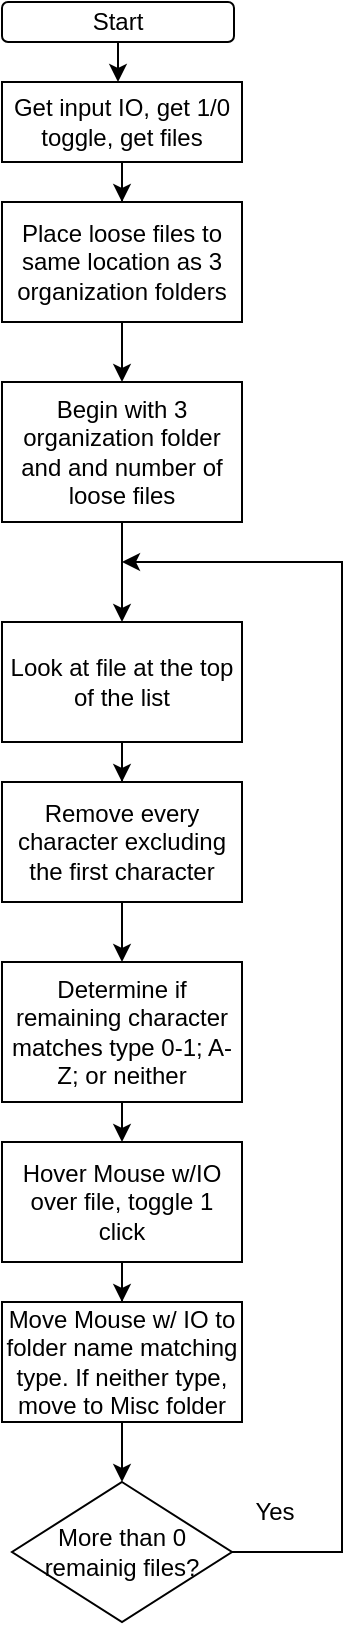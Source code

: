 <mxfile version="22.1.18" type="device">
  <diagram name="Page-1" id="MgNDPnjHiMI8pNKQWRie">
    <mxGraphModel dx="1430" dy="826" grid="1" gridSize="10" guides="1" tooltips="1" connect="1" arrows="1" fold="1" page="1" pageScale="1" pageWidth="827" pageHeight="1169" math="0" shadow="0">
      <root>
        <mxCell id="0" />
        <mxCell id="1" parent="0" />
        <mxCell id="FvkxjbLzrP3y95egPvh6-4" value="" style="edgeStyle=orthogonalEdgeStyle;rounded=0;orthogonalLoop=1;jettySize=auto;html=1;" edge="1" parent="1" source="FvkxjbLzrP3y95egPvh6-1" target="FvkxjbLzrP3y95egPvh6-2">
          <mxGeometry relative="1" as="geometry">
            <Array as="points">
              <mxPoint x="278" y="190" />
              <mxPoint x="278" y="190" />
            </Array>
          </mxGeometry>
        </mxCell>
        <mxCell id="FvkxjbLzrP3y95egPvh6-1" value="Start" style="rounded=1;whiteSpace=wrap;html=1;" vertex="1" parent="1">
          <mxGeometry x="220" y="180" width="116" height="20" as="geometry" />
        </mxCell>
        <mxCell id="FvkxjbLzrP3y95egPvh6-6" value="" style="edgeStyle=orthogonalEdgeStyle;rounded=0;orthogonalLoop=1;jettySize=auto;html=1;" edge="1" parent="1" source="FvkxjbLzrP3y95egPvh6-2" target="FvkxjbLzrP3y95egPvh6-5">
          <mxGeometry relative="1" as="geometry" />
        </mxCell>
        <mxCell id="FvkxjbLzrP3y95egPvh6-2" value="Get input IO, get 1/0 toggle, get files" style="rounded=0;whiteSpace=wrap;html=1;" vertex="1" parent="1">
          <mxGeometry x="220" y="220" width="120" height="40" as="geometry" />
        </mxCell>
        <mxCell id="FvkxjbLzrP3y95egPvh6-8" value="" style="edgeStyle=orthogonalEdgeStyle;rounded=0;orthogonalLoop=1;jettySize=auto;html=1;" edge="1" parent="1" source="FvkxjbLzrP3y95egPvh6-5" target="FvkxjbLzrP3y95egPvh6-7">
          <mxGeometry relative="1" as="geometry" />
        </mxCell>
        <mxCell id="FvkxjbLzrP3y95egPvh6-5" value="Place loose files to same location as 3 organization folders" style="whiteSpace=wrap;html=1;rounded=0;" vertex="1" parent="1">
          <mxGeometry x="220" y="280" width="120" height="60" as="geometry" />
        </mxCell>
        <mxCell id="FvkxjbLzrP3y95egPvh6-12" value="" style="edgeStyle=orthogonalEdgeStyle;rounded=0;orthogonalLoop=1;jettySize=auto;html=1;" edge="1" parent="1" source="FvkxjbLzrP3y95egPvh6-7" target="FvkxjbLzrP3y95egPvh6-11">
          <mxGeometry relative="1" as="geometry" />
        </mxCell>
        <mxCell id="FvkxjbLzrP3y95egPvh6-7" value="Begin with 3 organization folder and and number of loose files" style="whiteSpace=wrap;html=1;rounded=0;" vertex="1" parent="1">
          <mxGeometry x="220" y="370" width="120" height="70" as="geometry" />
        </mxCell>
        <mxCell id="FvkxjbLzrP3y95egPvh6-15" value="" style="edgeStyle=orthogonalEdgeStyle;rounded=0;orthogonalLoop=1;jettySize=auto;html=1;" edge="1" parent="1" source="FvkxjbLzrP3y95egPvh6-11" target="FvkxjbLzrP3y95egPvh6-14">
          <mxGeometry relative="1" as="geometry" />
        </mxCell>
        <mxCell id="FvkxjbLzrP3y95egPvh6-11" value="Look at file at the top of the list" style="whiteSpace=wrap;html=1;rounded=0;" vertex="1" parent="1">
          <mxGeometry x="220" y="490" width="120" height="60" as="geometry" />
        </mxCell>
        <mxCell id="FvkxjbLzrP3y95egPvh6-17" value="" style="edgeStyle=orthogonalEdgeStyle;rounded=0;orthogonalLoop=1;jettySize=auto;html=1;" edge="1" parent="1" source="FvkxjbLzrP3y95egPvh6-14" target="FvkxjbLzrP3y95egPvh6-16">
          <mxGeometry relative="1" as="geometry" />
        </mxCell>
        <mxCell id="FvkxjbLzrP3y95egPvh6-14" value="Remove every character excluding the first character" style="whiteSpace=wrap;html=1;rounded=0;" vertex="1" parent="1">
          <mxGeometry x="220" y="570" width="120" height="60" as="geometry" />
        </mxCell>
        <mxCell id="FvkxjbLzrP3y95egPvh6-19" value="" style="edgeStyle=orthogonalEdgeStyle;rounded=0;orthogonalLoop=1;jettySize=auto;html=1;" edge="1" parent="1" source="FvkxjbLzrP3y95egPvh6-16">
          <mxGeometry relative="1" as="geometry">
            <mxPoint x="280" y="750" as="targetPoint" />
          </mxGeometry>
        </mxCell>
        <mxCell id="FvkxjbLzrP3y95egPvh6-16" value="Determine if remaining character matches type 0-1; A-Z; or neither" style="whiteSpace=wrap;html=1;rounded=0;" vertex="1" parent="1">
          <mxGeometry x="220" y="660" width="120" height="70" as="geometry" />
        </mxCell>
        <mxCell id="FvkxjbLzrP3y95egPvh6-22" value="" style="edgeStyle=orthogonalEdgeStyle;rounded=0;orthogonalLoop=1;jettySize=auto;html=1;" edge="1" parent="1" source="FvkxjbLzrP3y95egPvh6-20" target="FvkxjbLzrP3y95egPvh6-21">
          <mxGeometry relative="1" as="geometry" />
        </mxCell>
        <mxCell id="FvkxjbLzrP3y95egPvh6-20" value="Hover Mouse w/IO over file, toggle 1 click" style="rounded=0;whiteSpace=wrap;html=1;" vertex="1" parent="1">
          <mxGeometry x="220" y="750" width="120" height="60" as="geometry" />
        </mxCell>
        <mxCell id="FvkxjbLzrP3y95egPvh6-25" value="" style="edgeStyle=orthogonalEdgeStyle;rounded=0;orthogonalLoop=1;jettySize=auto;html=1;" edge="1" parent="1" source="FvkxjbLzrP3y95egPvh6-21" target="FvkxjbLzrP3y95egPvh6-24">
          <mxGeometry relative="1" as="geometry" />
        </mxCell>
        <mxCell id="FvkxjbLzrP3y95egPvh6-21" value="Move Mouse w/ IO to folder name matching type. If neither type, move to Misc folder" style="whiteSpace=wrap;html=1;rounded=0;" vertex="1" parent="1">
          <mxGeometry x="220" y="830" width="120" height="60" as="geometry" />
        </mxCell>
        <mxCell id="FvkxjbLzrP3y95egPvh6-26" value="" style="edgeStyle=orthogonalEdgeStyle;rounded=0;orthogonalLoop=1;jettySize=auto;html=1;exitX=1;exitY=0.5;exitDx=0;exitDy=0;" edge="1" parent="1" source="FvkxjbLzrP3y95egPvh6-24">
          <mxGeometry relative="1" as="geometry">
            <mxPoint x="280" y="460" as="targetPoint" />
            <Array as="points">
              <mxPoint x="390" y="955" />
              <mxPoint x="390" y="460" />
            </Array>
          </mxGeometry>
        </mxCell>
        <mxCell id="FvkxjbLzrP3y95egPvh6-24" value="More than 0 remainig files?" style="rhombus;whiteSpace=wrap;html=1;rounded=0;" vertex="1" parent="1">
          <mxGeometry x="225" y="920" width="110" height="70" as="geometry" />
        </mxCell>
        <mxCell id="FvkxjbLzrP3y95egPvh6-27" value="Yes" style="text;html=1;align=center;verticalAlign=middle;resizable=0;points=[];autosize=1;strokeColor=none;fillColor=none;" vertex="1" parent="1">
          <mxGeometry x="336" y="920" width="40" height="30" as="geometry" />
        </mxCell>
      </root>
    </mxGraphModel>
  </diagram>
</mxfile>
